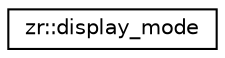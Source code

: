digraph "Graphical Class Hierarchy"
{
 // LATEX_PDF_SIZE
  edge [fontname="Helvetica",fontsize="10",labelfontname="Helvetica",labelfontsize="10"];
  node [fontname="Helvetica",fontsize="10",shape=record];
  rankdir="LR";
  Node0 [label="zr::display_mode",height=0.2,width=0.4,color="black", fillcolor="white", style="filled",URL="$classzr_1_1display__mode.html",tooltip=" "];
}
